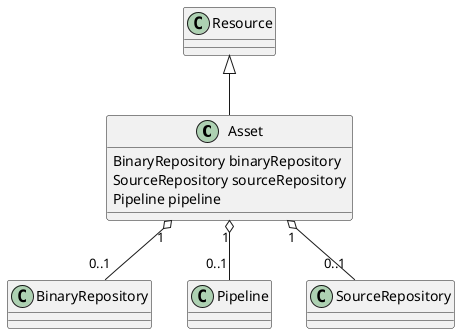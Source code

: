@startuml

class Asset {
  BinaryRepository binaryRepository
  SourceRepository sourceRepository
  Pipeline pipeline
}
Resource <|-- Asset
Asset "1" o-- "0..1"   BinaryRepository
Asset "1" o-- "0..1"   Pipeline
Asset "1" o-- "0..1"   SourceRepository
@enduml